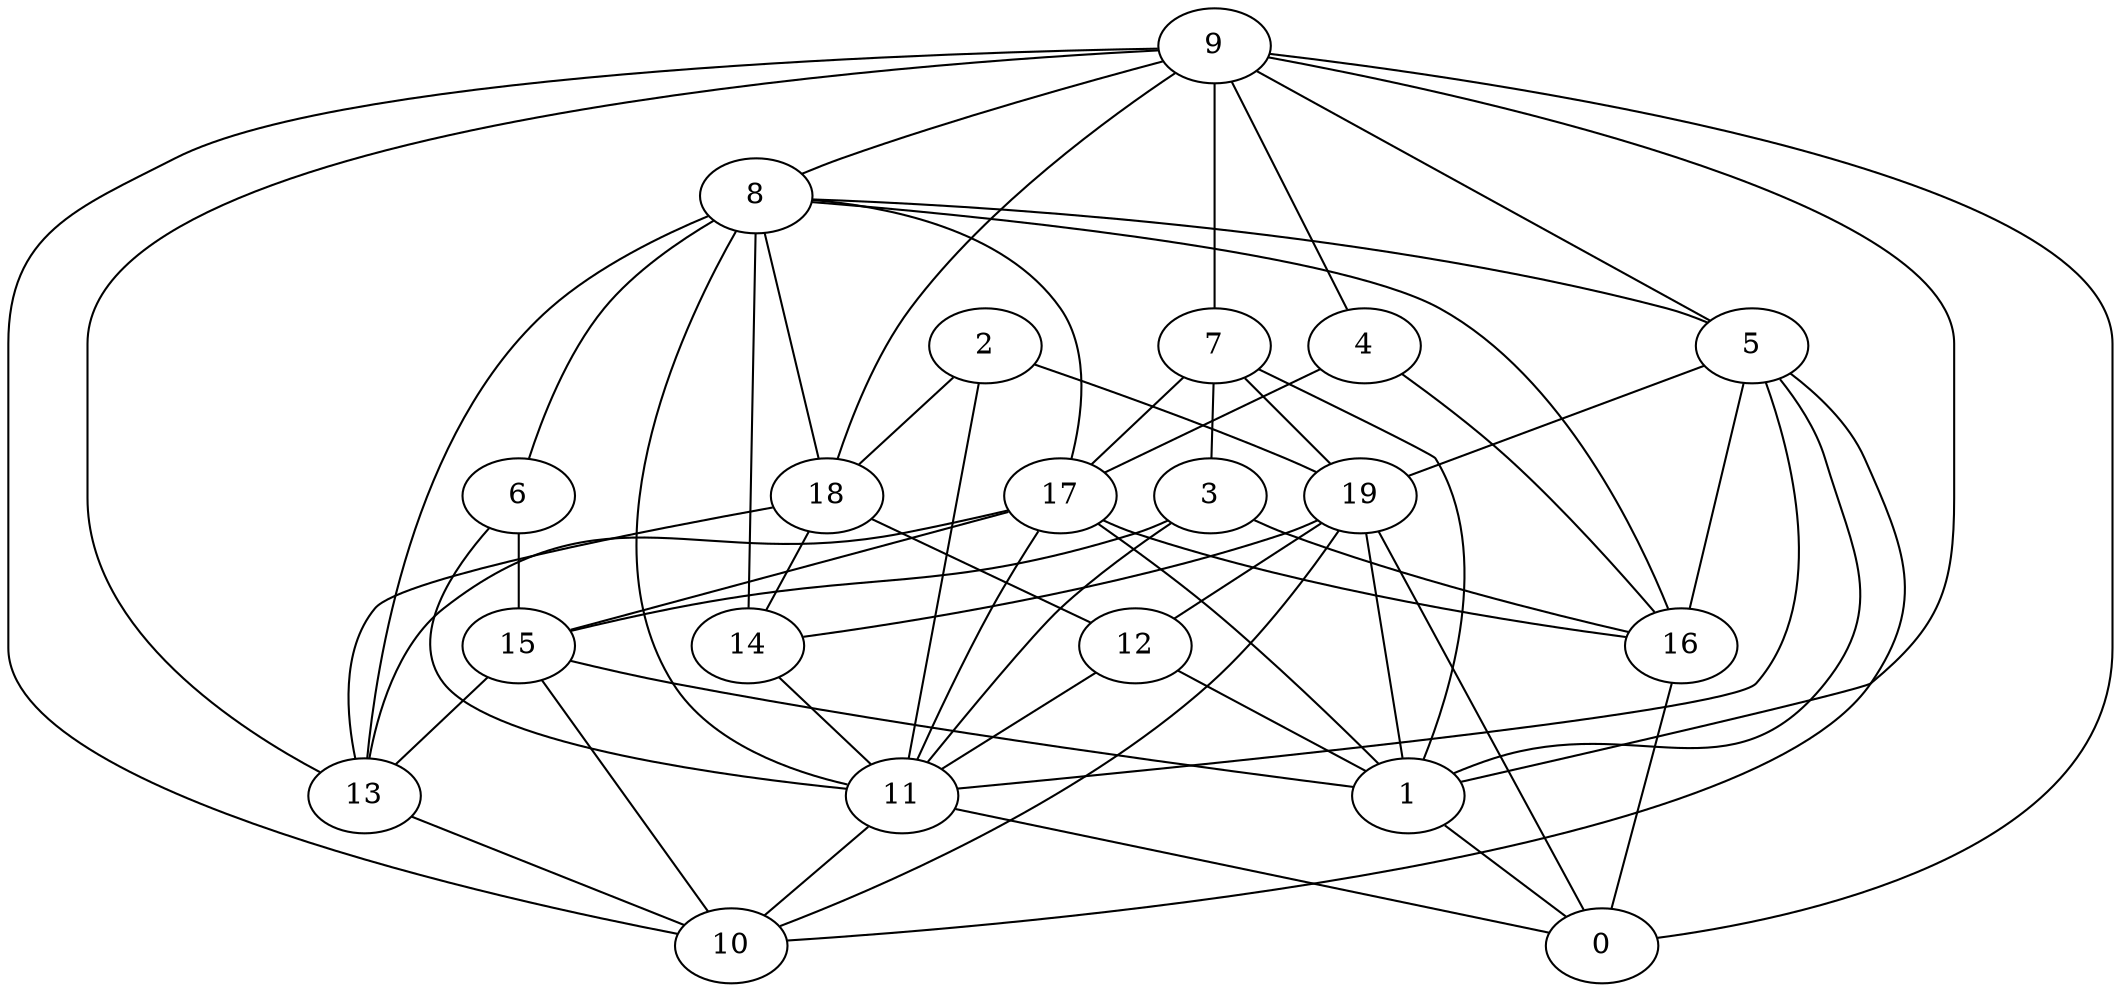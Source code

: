 digraph GG_graph {

subgraph G_graph {
edge [color = black]
"2" -> "18" [dir = none]
"6" -> "15" [dir = none]
"8" -> "6" [dir = none]
"8" -> "16" [dir = none]
"8" -> "14" [dir = none]
"8" -> "11" [dir = none]
"8" -> "18" [dir = none]
"8" -> "17" [dir = none]
"5" -> "19" [dir = none]
"5" -> "11" [dir = none]
"18" -> "13" [dir = none]
"9" -> "4" [dir = none]
"9" -> "10" [dir = none]
"9" -> "0" [dir = none]
"1" -> "0" [dir = none]
"12" -> "1" [dir = none]
"17" -> "1" [dir = none]
"7" -> "3" [dir = none]
"7" -> "1" [dir = none]
"11" -> "0" [dir = none]
"3" -> "16" [dir = none]
"4" -> "17" [dir = none]
"9" -> "7" [dir = none]
"9" -> "5" [dir = none]
"15" -> "1" [dir = none]
"9" -> "8" [dir = none]
"19" -> "10" [dir = none]
"14" -> "11" [dir = none]
"19" -> "0" [dir = none]
"8" -> "5" [dir = none]
"7" -> "17" [dir = none]
"12" -> "11" [dir = none]
"18" -> "14" [dir = none]
"18" -> "12" [dir = none]
"2" -> "19" [dir = none]
"19" -> "1" [dir = none]
"17" -> "13" [dir = none]
"9" -> "18" [dir = none]
"13" -> "10" [dir = none]
"3" -> "15" [dir = none]
"19" -> "12" [dir = none]
"17" -> "16" [dir = none]
"2" -> "11" [dir = none]
"16" -> "0" [dir = none]
"15" -> "10" [dir = none]
"6" -> "11" [dir = none]
"3" -> "11" [dir = none]
"5" -> "16" [dir = none]
"19" -> "14" [dir = none]
"17" -> "15" [dir = none]
"9" -> "13" [dir = none]
"11" -> "10" [dir = none]
"4" -> "16" [dir = none]
"5" -> "10" [dir = none]
"17" -> "11" [dir = none]
"7" -> "19" [dir = none]
"5" -> "1" [dir = none]
"15" -> "13" [dir = none]
"8" -> "13" [dir = none]
"9" -> "1" [dir = none]
}

}

